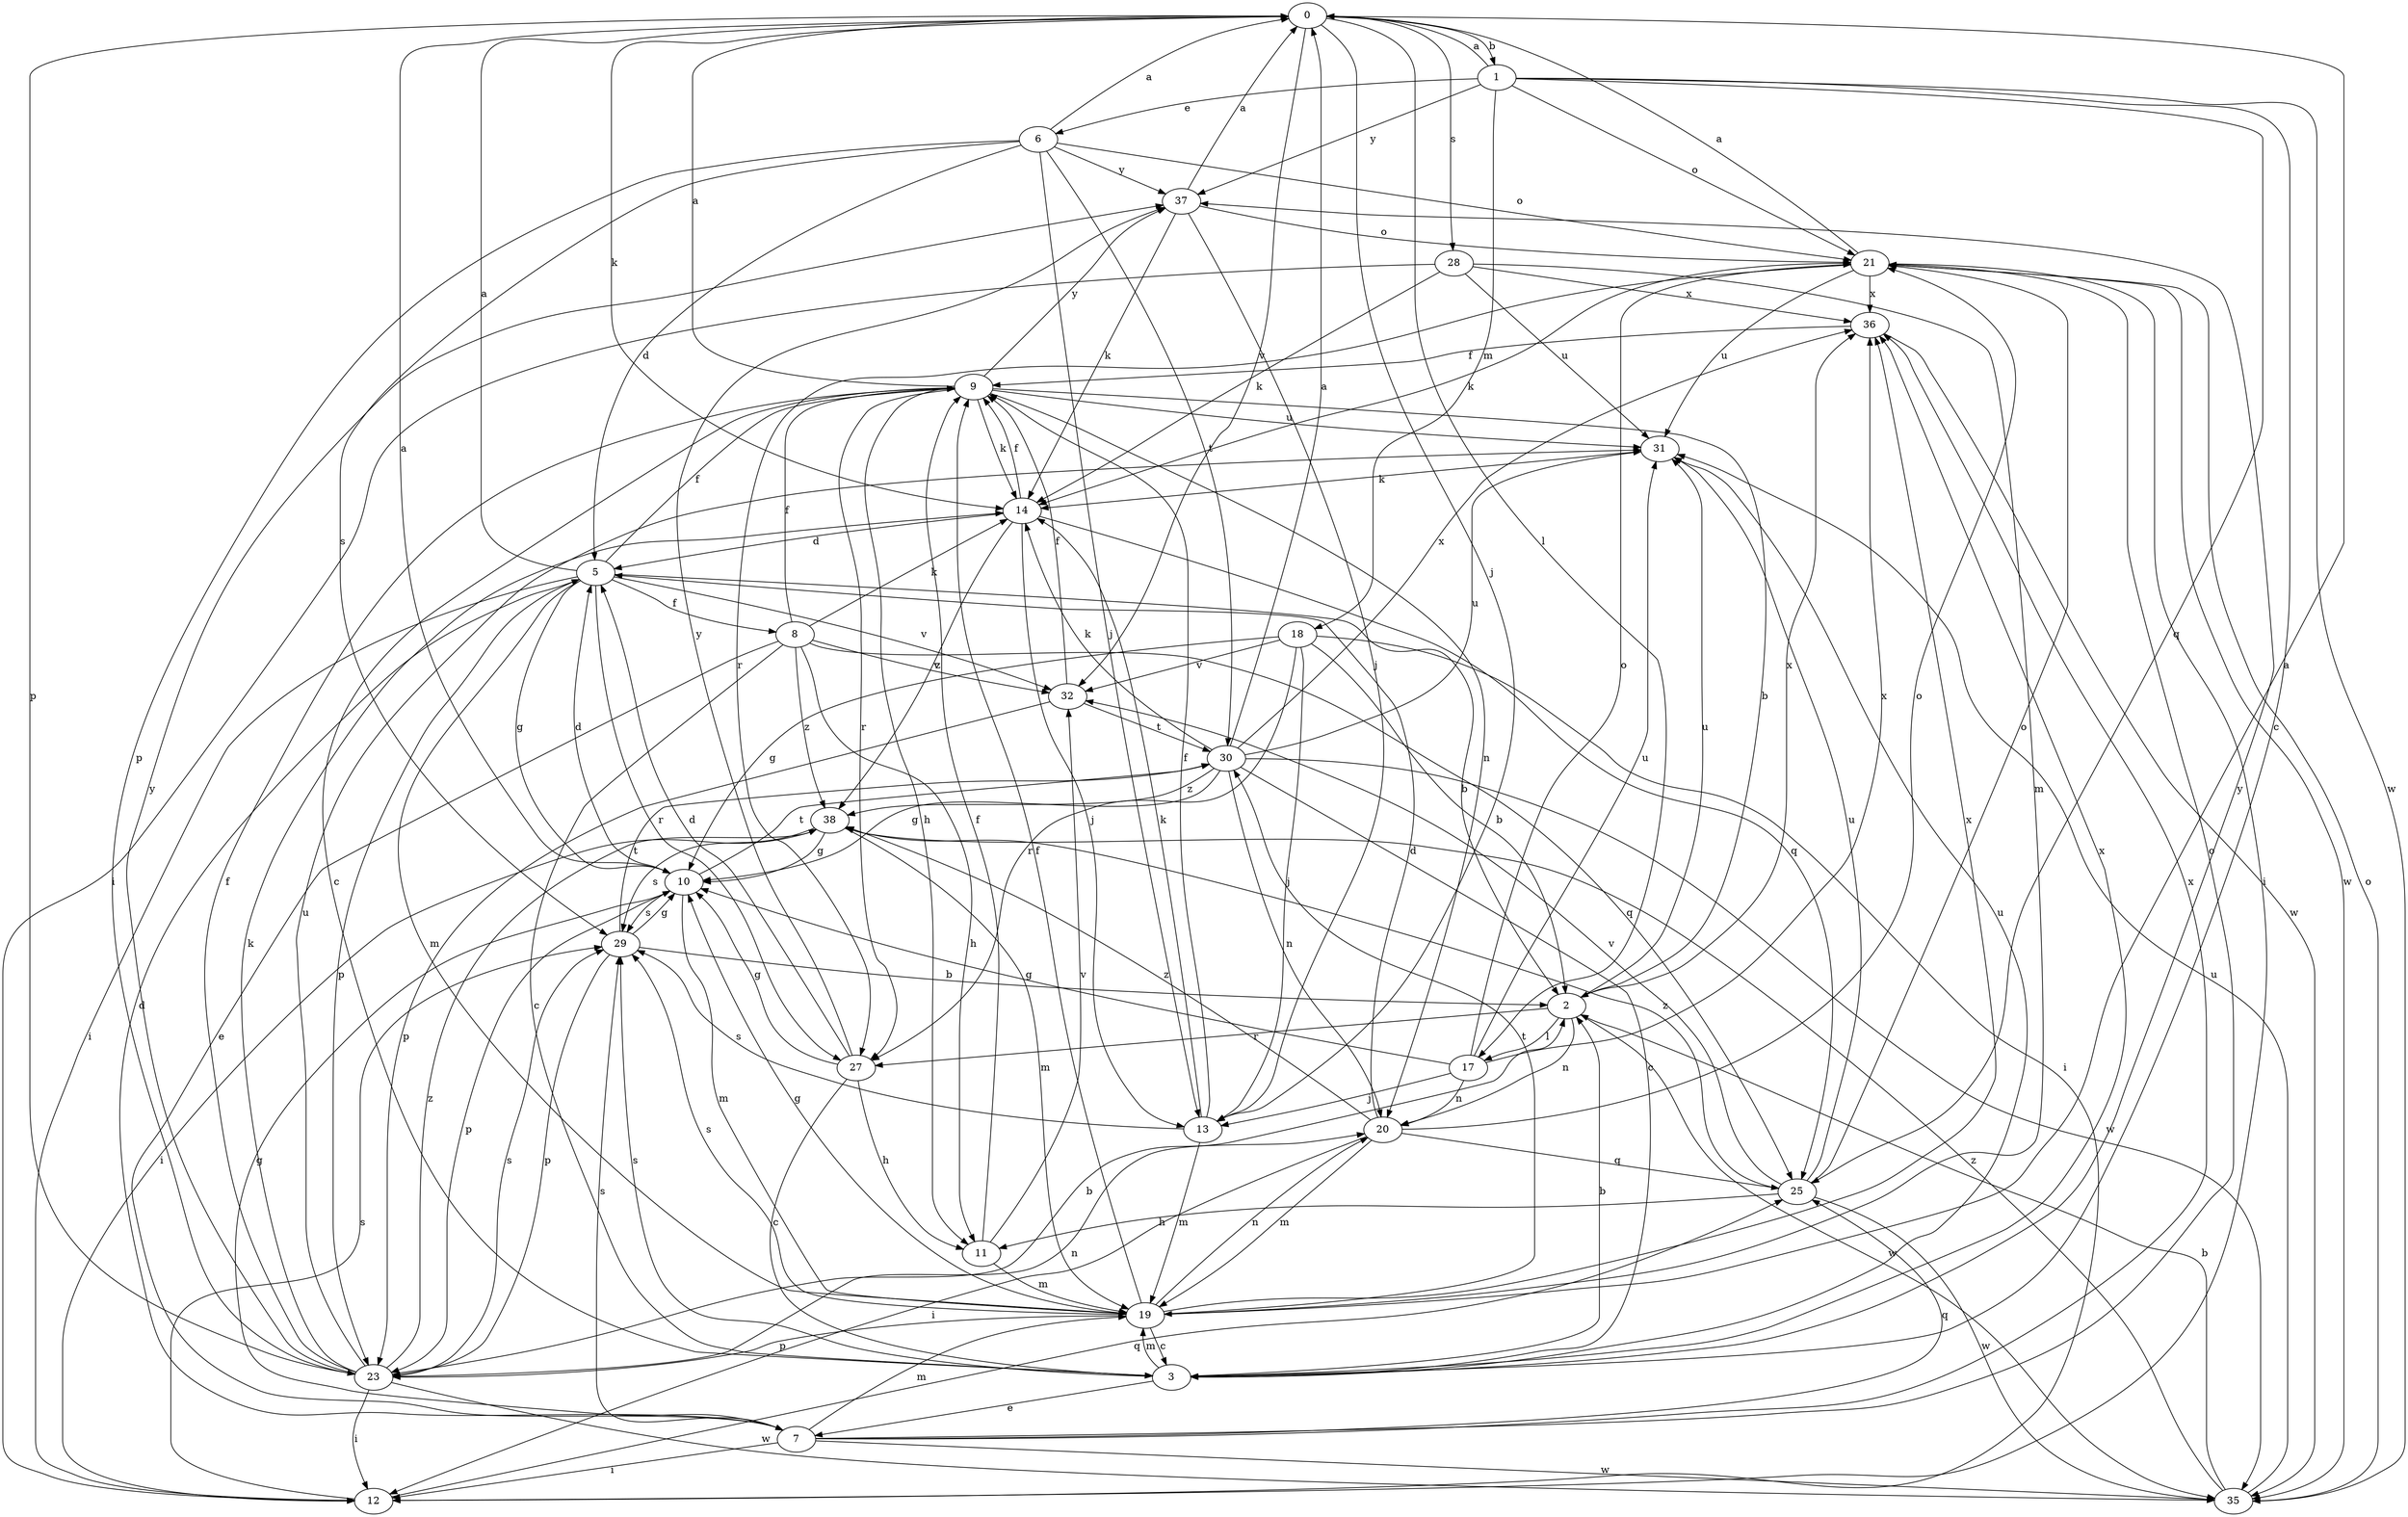 strict digraph  {
0;
1;
2;
3;
5;
6;
7;
8;
9;
10;
11;
12;
13;
14;
17;
18;
19;
20;
21;
23;
25;
27;
28;
29;
30;
31;
32;
35;
36;
37;
38;
0 -> 1  [label=b];
0 -> 13  [label=j];
0 -> 14  [label=k];
0 -> 17  [label=l];
0 -> 23  [label=p];
0 -> 28  [label=s];
0 -> 32  [label=v];
1 -> 0  [label=a];
1 -> 3  [label=c];
1 -> 6  [label=e];
1 -> 18  [label=m];
1 -> 21  [label=o];
1 -> 25  [label=q];
1 -> 35  [label=w];
1 -> 37  [label=y];
2 -> 17  [label=l];
2 -> 20  [label=n];
2 -> 27  [label=r];
2 -> 31  [label=u];
2 -> 35  [label=w];
2 -> 36  [label=x];
3 -> 2  [label=b];
3 -> 7  [label=e];
3 -> 19  [label=m];
3 -> 29  [label=s];
3 -> 31  [label=u];
3 -> 36  [label=x];
3 -> 37  [label=y];
5 -> 0  [label=a];
5 -> 2  [label=b];
5 -> 8  [label=f];
5 -> 9  [label=f];
5 -> 10  [label=g];
5 -> 12  [label=i];
5 -> 19  [label=m];
5 -> 23  [label=p];
5 -> 27  [label=r];
5 -> 32  [label=v];
6 -> 0  [label=a];
6 -> 5  [label=d];
6 -> 13  [label=j];
6 -> 21  [label=o];
6 -> 23  [label=p];
6 -> 29  [label=s];
6 -> 30  [label=t];
6 -> 37  [label=y];
7 -> 5  [label=d];
7 -> 10  [label=g];
7 -> 12  [label=i];
7 -> 19  [label=m];
7 -> 21  [label=o];
7 -> 25  [label=q];
7 -> 29  [label=s];
7 -> 35  [label=w];
7 -> 36  [label=x];
8 -> 3  [label=c];
8 -> 7  [label=e];
8 -> 9  [label=f];
8 -> 11  [label=h];
8 -> 14  [label=k];
8 -> 25  [label=q];
8 -> 32  [label=v];
8 -> 38  [label=z];
9 -> 0  [label=a];
9 -> 2  [label=b];
9 -> 3  [label=c];
9 -> 11  [label=h];
9 -> 14  [label=k];
9 -> 20  [label=n];
9 -> 27  [label=r];
9 -> 31  [label=u];
9 -> 37  [label=y];
10 -> 0  [label=a];
10 -> 5  [label=d];
10 -> 19  [label=m];
10 -> 23  [label=p];
10 -> 29  [label=s];
10 -> 30  [label=t];
11 -> 9  [label=f];
11 -> 19  [label=m];
11 -> 32  [label=v];
12 -> 25  [label=q];
12 -> 29  [label=s];
13 -> 9  [label=f];
13 -> 14  [label=k];
13 -> 19  [label=m];
13 -> 29  [label=s];
14 -> 5  [label=d];
14 -> 9  [label=f];
14 -> 13  [label=j];
14 -> 25  [label=q];
14 -> 38  [label=z];
17 -> 10  [label=g];
17 -> 13  [label=j];
17 -> 20  [label=n];
17 -> 21  [label=o];
17 -> 31  [label=u];
17 -> 36  [label=x];
18 -> 2  [label=b];
18 -> 10  [label=g];
18 -> 12  [label=i];
18 -> 13  [label=j];
18 -> 27  [label=r];
18 -> 32  [label=v];
19 -> 0  [label=a];
19 -> 3  [label=c];
19 -> 9  [label=f];
19 -> 10  [label=g];
19 -> 20  [label=n];
19 -> 23  [label=p];
19 -> 29  [label=s];
19 -> 30  [label=t];
19 -> 36  [label=x];
20 -> 5  [label=d];
20 -> 12  [label=i];
20 -> 19  [label=m];
20 -> 21  [label=o];
20 -> 25  [label=q];
20 -> 38  [label=z];
21 -> 0  [label=a];
21 -> 12  [label=i];
21 -> 14  [label=k];
21 -> 27  [label=r];
21 -> 31  [label=u];
21 -> 35  [label=w];
21 -> 36  [label=x];
23 -> 2  [label=b];
23 -> 9  [label=f];
23 -> 12  [label=i];
23 -> 14  [label=k];
23 -> 20  [label=n];
23 -> 29  [label=s];
23 -> 31  [label=u];
23 -> 35  [label=w];
23 -> 37  [label=y];
23 -> 38  [label=z];
25 -> 11  [label=h];
25 -> 21  [label=o];
25 -> 31  [label=u];
25 -> 32  [label=v];
25 -> 35  [label=w];
25 -> 38  [label=z];
27 -> 3  [label=c];
27 -> 5  [label=d];
27 -> 10  [label=g];
27 -> 11  [label=h];
27 -> 37  [label=y];
28 -> 12  [label=i];
28 -> 14  [label=k];
28 -> 19  [label=m];
28 -> 31  [label=u];
28 -> 36  [label=x];
29 -> 2  [label=b];
29 -> 10  [label=g];
29 -> 23  [label=p];
29 -> 30  [label=t];
30 -> 0  [label=a];
30 -> 3  [label=c];
30 -> 10  [label=g];
30 -> 14  [label=k];
30 -> 20  [label=n];
30 -> 31  [label=u];
30 -> 35  [label=w];
30 -> 36  [label=x];
30 -> 38  [label=z];
31 -> 14  [label=k];
32 -> 9  [label=f];
32 -> 23  [label=p];
32 -> 30  [label=t];
35 -> 2  [label=b];
35 -> 21  [label=o];
35 -> 31  [label=u];
35 -> 38  [label=z];
36 -> 9  [label=f];
36 -> 35  [label=w];
37 -> 0  [label=a];
37 -> 13  [label=j];
37 -> 14  [label=k];
37 -> 21  [label=o];
38 -> 10  [label=g];
38 -> 12  [label=i];
38 -> 19  [label=m];
38 -> 29  [label=s];
}
